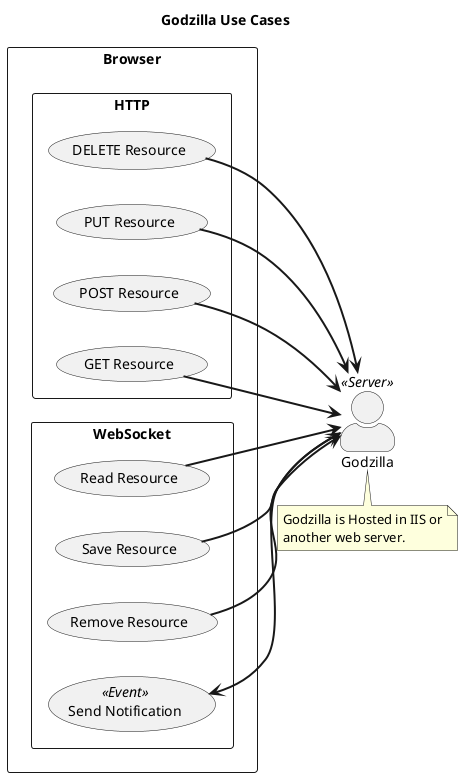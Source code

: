 @startuml
title Godzilla Use Cases
'https://plantuml.com/use-case-diagram
left to right direction

skinparam actorStyle awesome

actor Godzilla << Server >>
note bottom of Godzilla
    Godzilla is Hosted in IIS or
    another web server.
end note

rectangle Browser{
    rectangle HTTP {
        usecase (GET Resource) as HttpGet
        usecase (POST Resource) as HttpPost
        usecase (PUT Resource) as HttpPut
        usecase (DELETE Resource) as HttpDelete
    }

    rectangle WebSocket {
        usecase (Read Resource) as ReadRes
        usecase (Save Resource) as SaveRes
        usecase (Remove Resource) as RemoveRes
        usecase (Send Notification) << Event >> as Notification
    }
}

Godzilla <=l= ReadRes
Godzilla <=l= SaveRes
Godzilla <=l= RemoveRes

Godzilla =d=> Notification

Godzilla <=u= HttpGet
Godzilla <=u= HttpPost
Godzilla <=u= HttpPut
Godzilla <=u= HttpDelete
@enduml